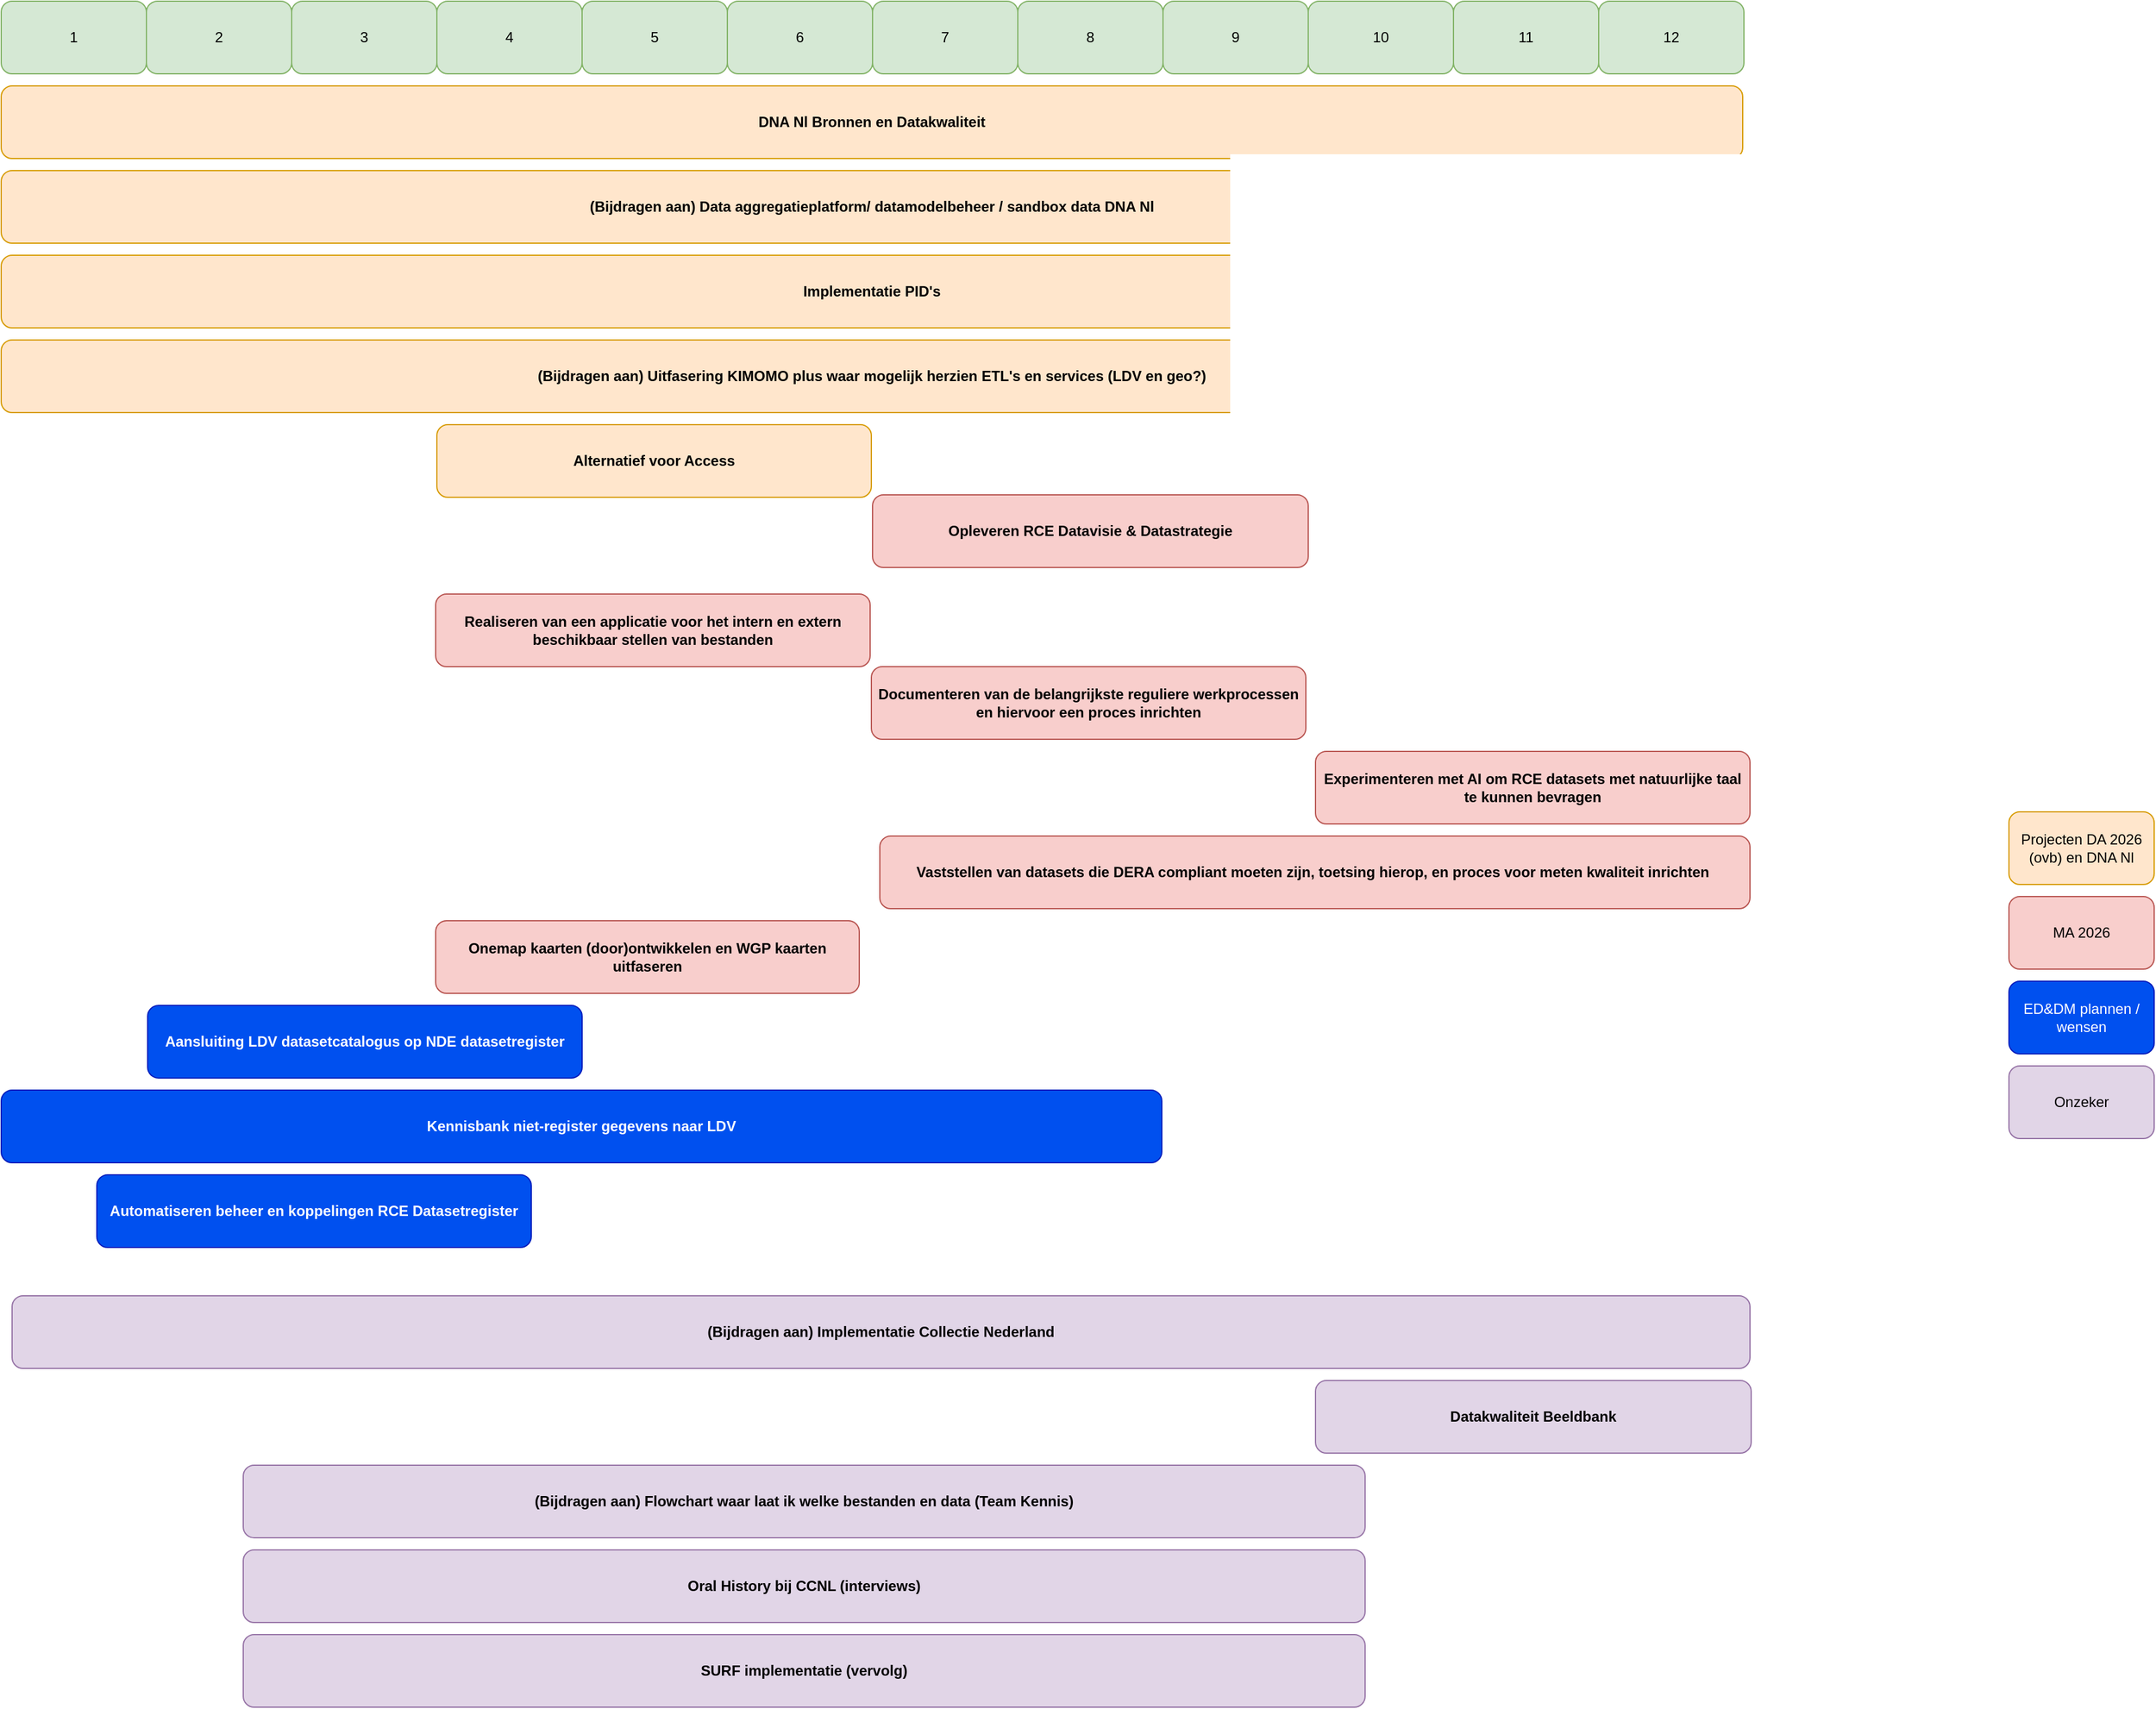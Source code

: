 <mxfile version="28.2.5">
  <diagram name="Page-1" id="U-qPxButuCx1mBuPet7c">
    <mxGraphModel dx="2946" dy="1103" grid="1" gridSize="10" guides="1" tooltips="1" connect="1" arrows="1" fold="1" page="1" pageScale="1" pageWidth="827" pageHeight="1169" math="0" shadow="0">
      <root>
        <mxCell id="0" />
        <mxCell id="1" parent="0" />
        <mxCell id="P30LBm1_toSOdPhXJkdn-1" value="1" style="rounded=1;whiteSpace=wrap;html=1;fillColor=#d5e8d4;strokeColor=#82b366;" parent="1" vertex="1">
          <mxGeometry x="41" y="80" width="120" height="60" as="geometry" />
        </mxCell>
        <mxCell id="P30LBm1_toSOdPhXJkdn-2" value="4" style="rounded=1;whiteSpace=wrap;html=1;fillColor=#d5e8d4;strokeColor=#82b366;" parent="1" vertex="1">
          <mxGeometry x="401" y="80" width="120" height="60" as="geometry" />
        </mxCell>
        <mxCell id="P30LBm1_toSOdPhXJkdn-3" value="3" style="rounded=1;whiteSpace=wrap;html=1;fillColor=#d5e8d4;strokeColor=#82b366;" parent="1" vertex="1">
          <mxGeometry x="281" y="80" width="120" height="60" as="geometry" />
        </mxCell>
        <mxCell id="P30LBm1_toSOdPhXJkdn-4" value="2" style="rounded=1;whiteSpace=wrap;html=1;fillColor=#d5e8d4;strokeColor=#82b366;" parent="1" vertex="1">
          <mxGeometry x="161" y="80" width="120" height="60" as="geometry" />
        </mxCell>
        <mxCell id="P30LBm1_toSOdPhXJkdn-5" value="5" style="rounded=1;whiteSpace=wrap;html=1;fillColor=#d5e8d4;strokeColor=#82b366;" parent="1" vertex="1">
          <mxGeometry x="521" y="80" width="120" height="60" as="geometry" />
        </mxCell>
        <mxCell id="P30LBm1_toSOdPhXJkdn-6" value="6" style="rounded=1;whiteSpace=wrap;html=1;fillColor=#d5e8d4;strokeColor=#82b366;" parent="1" vertex="1">
          <mxGeometry x="641" y="80" width="120" height="60" as="geometry" />
        </mxCell>
        <mxCell id="P30LBm1_toSOdPhXJkdn-7" value="7" style="rounded=1;whiteSpace=wrap;html=1;fillColor=#d5e8d4;strokeColor=#82b366;" parent="1" vertex="1">
          <mxGeometry x="761" y="80" width="120" height="60" as="geometry" />
        </mxCell>
        <mxCell id="P30LBm1_toSOdPhXJkdn-8" value="9" style="rounded=1;whiteSpace=wrap;html=1;fillColor=#d5e8d4;strokeColor=#82b366;" parent="1" vertex="1">
          <mxGeometry x="1001" y="80" width="120" height="60" as="geometry" />
        </mxCell>
        <mxCell id="P30LBm1_toSOdPhXJkdn-9" value="8" style="rounded=1;whiteSpace=wrap;html=1;fillColor=#d5e8d4;strokeColor=#82b366;" parent="1" vertex="1">
          <mxGeometry x="881" y="80" width="120" height="60" as="geometry" />
        </mxCell>
        <mxCell id="P30LBm1_toSOdPhXJkdn-11" value="10" style="rounded=1;whiteSpace=wrap;html=1;fillColor=#d5e8d4;strokeColor=#82b366;" parent="1" vertex="1">
          <mxGeometry x="1121" y="80" width="120" height="60" as="geometry" />
        </mxCell>
        <mxCell id="P30LBm1_toSOdPhXJkdn-12" value="11" style="rounded=1;whiteSpace=wrap;html=1;fillColor=#d5e8d4;strokeColor=#82b366;" parent="1" vertex="1">
          <mxGeometry x="1241" y="80" width="120" height="60" as="geometry" />
        </mxCell>
        <mxCell id="P30LBm1_toSOdPhXJkdn-13" value="12" style="rounded=1;whiteSpace=wrap;html=1;fillColor=#d5e8d4;strokeColor=#82b366;" parent="1" vertex="1">
          <mxGeometry x="1361" y="80" width="120" height="60" as="geometry" />
        </mxCell>
        <mxCell id="WSe3DTJjHBgn2gBokQ_u-1" value="&lt;b&gt;DNA Nl Bronnen en Datakwaliteit&lt;/b&gt;" style="rounded=1;whiteSpace=wrap;html=1;fillColor=#ffe6cc;strokeColor=#d79b00;" parent="1" vertex="1">
          <mxGeometry x="41" y="150" width="1439" height="60" as="geometry" />
        </mxCell>
        <mxCell id="WSe3DTJjHBgn2gBokQ_u-2" value="&lt;b&gt;Implementatie PID&#39;s&lt;/b&gt;" style="rounded=1;whiteSpace=wrap;html=1;fillColor=#ffe6cc;strokeColor=#d79b00;" parent="1" vertex="1">
          <mxGeometry x="41" y="290" width="1439" height="60" as="geometry" />
        </mxCell>
        <mxCell id="WSe3DTJjHBgn2gBokQ_u-3" value="&lt;b&gt;Opleveren RCE Datavisie &amp;amp; Datastrategie&lt;/b&gt;" style="rounded=1;whiteSpace=wrap;html=1;fillColor=#f8cecc;strokeColor=#b85450;" parent="1" vertex="1">
          <mxGeometry x="761" y="488" width="360" height="60" as="geometry" />
        </mxCell>
        <mxCell id="WSe3DTJjHBgn2gBokQ_u-4" value="&lt;b&gt;(Bijdragen aan) Uitfasering KIMOMO plus waar mogelijk herzien ETL&#39;s en services (LDV en geo?)&lt;/b&gt;" style="rounded=1;whiteSpace=wrap;html=1;fillColor=#ffe6cc;strokeColor=#d79b00;" parent="1" vertex="1">
          <mxGeometry x="41" y="360" width="1439" height="60" as="geometry" />
        </mxCell>
        <mxCell id="WSe3DTJjHBgn2gBokQ_u-5" value="Alternatief voor Access" style="rounded=1;whiteSpace=wrap;html=1;fillColor=#ffe6cc;strokeColor=#d79b00;fontStyle=1" parent="1" vertex="1">
          <mxGeometry x="401" y="430" width="359" height="60" as="geometry" />
        </mxCell>
        <mxCell id="IPlMhOZpeOCT5XgNRxxm-1" value="&lt;b&gt;(Bijdragen aan) Implementatie Collectie Nederland&lt;/b&gt;" style="rounded=1;whiteSpace=wrap;html=1;fillColor=#e1d5e7;strokeColor=#9673a6;" vertex="1" parent="1">
          <mxGeometry x="50" y="1150" width="1436" height="60" as="geometry" />
        </mxCell>
        <mxCell id="IPlMhOZpeOCT5XgNRxxm-2" value="Onzeker" style="rounded=1;whiteSpace=wrap;html=1;fillColor=#e1d5e7;strokeColor=#9673a6;" vertex="1" parent="1">
          <mxGeometry x="1700" y="960" width="120" height="60" as="geometry" />
        </mxCell>
        <mxCell id="IPlMhOZpeOCT5XgNRxxm-3" value="&lt;b&gt;(Bijdragen aan) Data aggregatieplatform/ datamodelbeheer / sandbox data DNA Nl&lt;/b&gt;" style="rounded=1;whiteSpace=wrap;html=1;fillColor=#ffe6cc;strokeColor=#d79b00;" vertex="1" parent="1">
          <mxGeometry x="41" y="220" width="1439" height="60" as="geometry" />
        </mxCell>
        <mxCell id="IPlMhOZpeOCT5XgNRxxm-4" value="&lt;b&gt;Datakwaliteit Beeldbank&lt;/b&gt;" style="rounded=1;whiteSpace=wrap;html=1;fillColor=#e1d5e7;strokeColor=#9673a6;" vertex="1" parent="1">
          <mxGeometry x="1127" y="1220" width="360" height="60" as="geometry" />
        </mxCell>
        <mxCell id="IPlMhOZpeOCT5XgNRxxm-5" value="Projecten DA 2026 (ovb) en DNA Nl" style="rounded=1;whiteSpace=wrap;html=1;fillColor=#ffe6cc;strokeColor=#d79b00;" vertex="1" parent="1">
          <mxGeometry x="1700" y="750" width="120" height="60" as="geometry" />
        </mxCell>
        <mxCell id="IPlMhOZpeOCT5XgNRxxm-6" value="MA 2026" style="rounded=1;whiteSpace=wrap;html=1;fillColor=#f8cecc;strokeColor=#b85450;" vertex="1" parent="1">
          <mxGeometry x="1700" y="820" width="120" height="60" as="geometry" />
        </mxCell>
        <mxCell id="IPlMhOZpeOCT5XgNRxxm-7" value="&lt;b&gt;Kennisbank niet-register gegevens naar LDV&lt;/b&gt;" style="rounded=1;whiteSpace=wrap;html=1;fillColor=#0050ef;strokeColor=#001DBC;fontColor=#ffffff;" vertex="1" parent="1">
          <mxGeometry x="41" y="980" width="959" height="60" as="geometry" />
        </mxCell>
        <mxCell id="IPlMhOZpeOCT5XgNRxxm-8" value="&lt;b&gt;Realiseren van een applicatie voor het intern en extern beschikbaar stellen van bestanden&lt;/b&gt;" style="rounded=1;whiteSpace=wrap;html=1;fillColor=#f8cecc;strokeColor=#b85450;" vertex="1" parent="1">
          <mxGeometry x="400" y="570" width="359" height="60" as="geometry" />
        </mxCell>
        <mxCell id="IPlMhOZpeOCT5XgNRxxm-9" value="&lt;b&gt;Documenteren van de belangrijkste reguliere werkprocessen en hiervoor een proces inrichten&lt;/b&gt;" style="rounded=1;whiteSpace=wrap;html=1;fillColor=#f8cecc;strokeColor=#b85450;" vertex="1" parent="1">
          <mxGeometry x="760" y="630" width="359" height="60" as="geometry" />
        </mxCell>
        <mxCell id="IPlMhOZpeOCT5XgNRxxm-10" value="&lt;b&gt;Experimenteren met AI om RCE datasets met natuurlijke taal te kunnen bevragen&lt;/b&gt;" style="rounded=1;whiteSpace=wrap;html=1;fillColor=#f8cecc;strokeColor=#b85450;" vertex="1" parent="1">
          <mxGeometry x="1127" y="700" width="359" height="60" as="geometry" />
        </mxCell>
        <mxCell id="IPlMhOZpeOCT5XgNRxxm-11" value="&lt;b&gt;Vaststellen van datasets die DERA compliant moeten zijn, toetsing hierop, en proces voor meten kwaliteit inrichten&amp;nbsp;&lt;/b&gt;" style="rounded=1;whiteSpace=wrap;html=1;fillColor=#f8cecc;strokeColor=#b85450;" vertex="1" parent="1">
          <mxGeometry x="767" y="770" width="719" height="60" as="geometry" />
        </mxCell>
        <mxCell id="IPlMhOZpeOCT5XgNRxxm-13" value="&lt;b&gt;Onemap kaarten (door)ontwikkelen en WGP kaarten uitfaseren&lt;/b&gt;" style="rounded=1;whiteSpace=wrap;html=1;fillColor=#f8cecc;strokeColor=#b85450;" vertex="1" parent="1">
          <mxGeometry x="400" y="840" width="350" height="60" as="geometry" />
        </mxCell>
        <mxCell id="IPlMhOZpeOCT5XgNRxxm-14" value="&lt;b&gt;Aansluiting LDV datasetcatalogus op NDE datasetregister&lt;/b&gt;" style="rounded=1;whiteSpace=wrap;html=1;fillColor=#0050ef;strokeColor=#001DBC;fontColor=#ffffff;" vertex="1" parent="1">
          <mxGeometry x="162" y="910" width="359" height="60" as="geometry" />
        </mxCell>
        <mxCell id="IPlMhOZpeOCT5XgNRxxm-15" value="ED&amp;amp;DM plannen / wensen" style="rounded=1;whiteSpace=wrap;html=1;fillColor=#0050ef;strokeColor=#001DBC;fontColor=#ffffff;" vertex="1" parent="1">
          <mxGeometry x="1700" y="890" width="120" height="60" as="geometry" />
        </mxCell>
        <mxCell id="IPlMhOZpeOCT5XgNRxxm-16" value="&lt;b&gt;Automatiseren beheer en koppelingen RCE Datasetregister&lt;/b&gt;" style="rounded=1;whiteSpace=wrap;html=1;fillColor=#0050ef;strokeColor=#001DBC;fontColor=#ffffff;" vertex="1" parent="1">
          <mxGeometry x="120" y="1050" width="359" height="60" as="geometry" />
        </mxCell>
        <mxCell id="IPlMhOZpeOCT5XgNRxxm-17" value="&lt;b&gt;(Bijdragen aan) Flowchart waar laat ik welke bestanden en data (Team Kennis)&lt;/b&gt;" style="rounded=1;whiteSpace=wrap;html=1;fillColor=#e1d5e7;strokeColor=#9673a6;" vertex="1" parent="1">
          <mxGeometry x="241" y="1290" width="927" height="60" as="geometry" />
        </mxCell>
        <mxCell id="IPlMhOZpeOCT5XgNRxxm-18" value="&lt;b&gt;Oral History bij CCNL (interviews)&lt;/b&gt;" style="rounded=1;whiteSpace=wrap;html=1;fillColor=#e1d5e7;strokeColor=#9673a6;" vertex="1" parent="1">
          <mxGeometry x="241" y="1360" width="927" height="60" as="geometry" />
        </mxCell>
        <mxCell id="IPlMhOZpeOCT5XgNRxxm-19" value="&lt;b&gt;SURF implementatie (vervolg)&lt;/b&gt;" style="rounded=1;whiteSpace=wrap;html=1;fillColor=#e1d5e7;strokeColor=#9673a6;" vertex="1" parent="1">
          <mxGeometry x="241" y="1430" width="927" height="60" as="geometry" />
        </mxCell>
      </root>
    </mxGraphModel>
  </diagram>
</mxfile>

